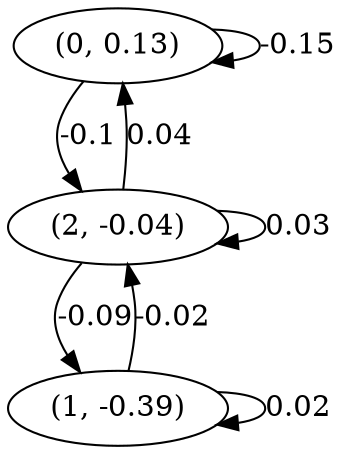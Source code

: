 digraph {
    0 [ label = "(0, 0.13)" ]
    1 [ label = "(1, -0.39)" ]
    2 [ label = "(2, -0.04)" ]
    0 -> 0 [ label = "-0.15" ]
    1 -> 1 [ label = "0.02" ]
    2 -> 2 [ label = "0.03" ]
    2 -> 0 [ label = "0.04" ]
    2 -> 1 [ label = "-0.09" ]
    0 -> 2 [ label = "-0.1" ]
    1 -> 2 [ label = "-0.02" ]
}

